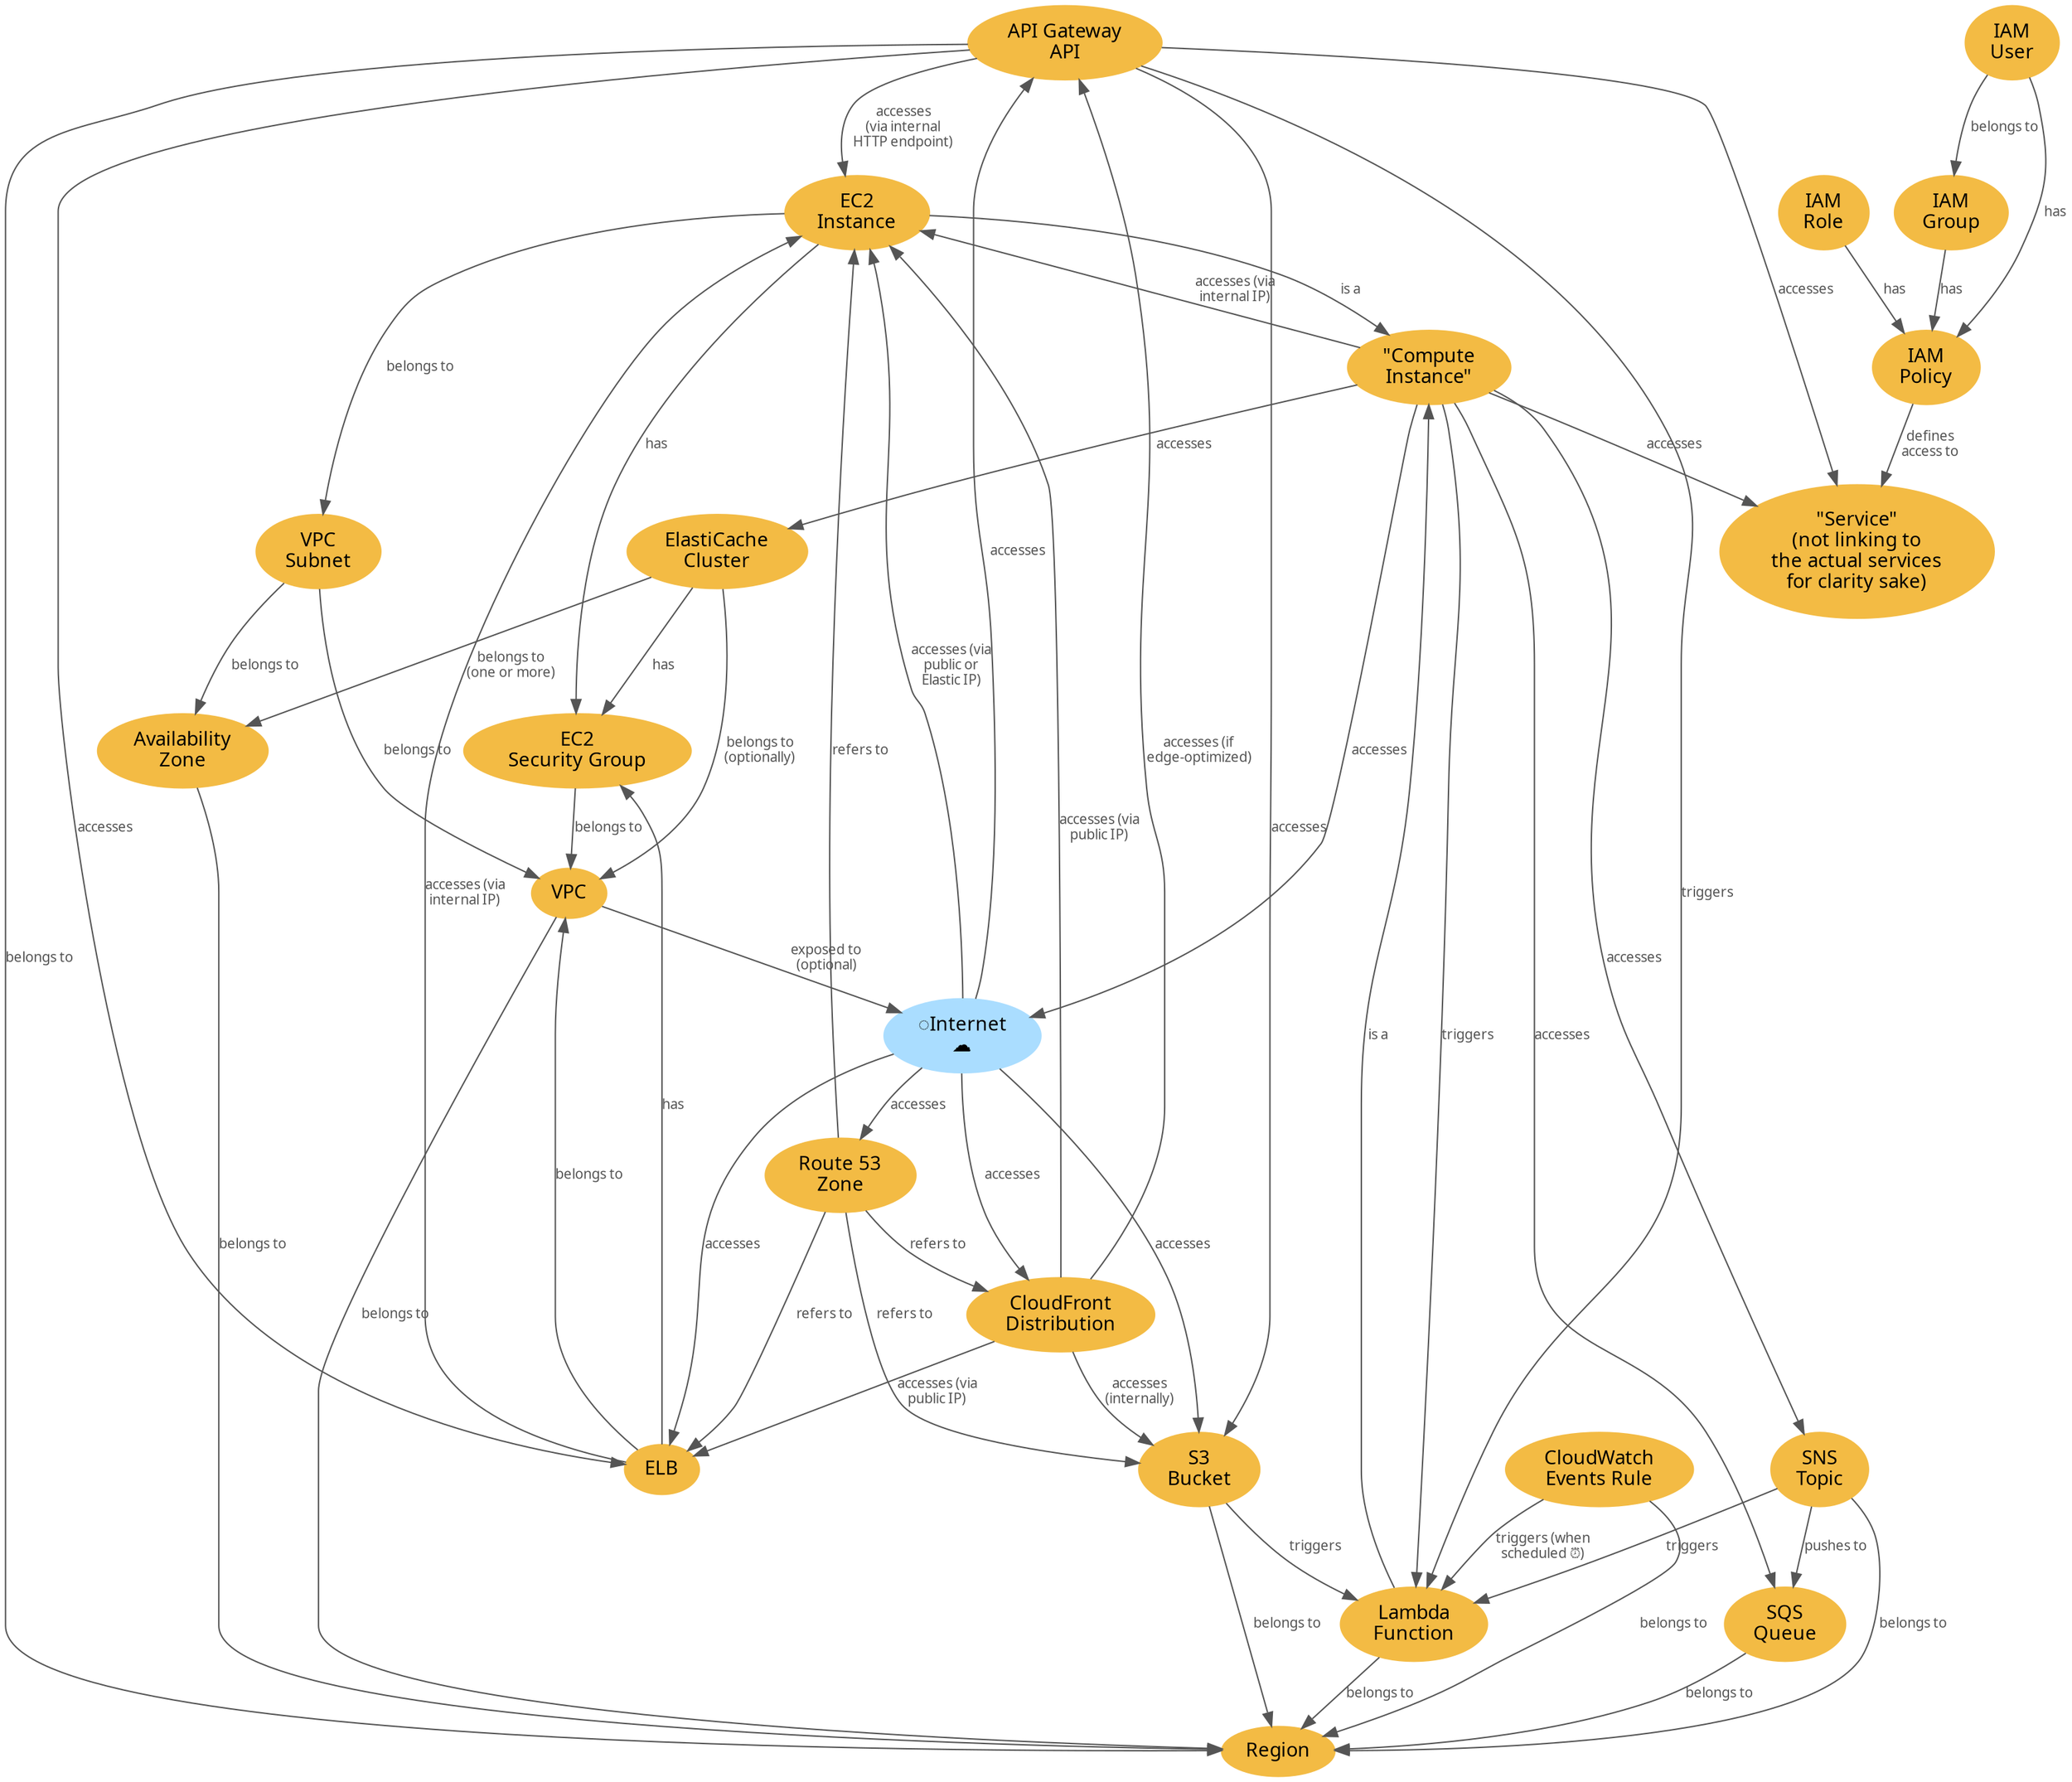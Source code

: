 digraph {
  node [style="filled", color="#F3BB44", fontname="Roboto Mono"]
  edge [fontsize=10, color="#555555", fontname="Roboto Mono", fontcolor="#555555"]
  
  api_gateway_api [label="API Gateway\nAPI"]
  api_gateway_api -> ec2_instance [label="accesses\n(via internal\nHTTP endpoint)"]
  api_gateway_api -> elb [label="accesses"]
  api_gateway_api -> lambda_function [label="triggers"]
  api_gateway_api -> region [label="belongs to"]
  api_gateway_api -> s3_bucket [label="accesses"]
  api_gateway_api -> service [label="accesses"]

  availability_zone [label="Availability\nZone"]
  availability_zone -> region [label="belongs to"]

  cloudfront_distribution [label="CloudFront\nDistribution"]
  cloudfront_distribution -> api_gateway_api [label="accesses (if\nedge-optimized)"]
  cloudfront_distribution -> ec2_instance [label="accesses (via\npublic IP)"]
  cloudfront_distribution -> elb [label="accesses (via\npublic IP)"]
  cloudfront_distribution -> s3_bucket [label="accesses\n(internally)"]

  cloudwatch_events_rule [label="CloudWatch\nEvents Rule"]
  cloudwatch_events_rule -> lambda_function [label="triggers (when\nscheduled ⏰)"]
  cloudwatch_events_rule -> region [label="belongs to"]

  compute_instance [label = "\"Compute\nInstance\""]
  compute_instance -> ec2_instance [label="accesses (via\ninternal IP)"]
  compute_instance -> elasticache_cluster [label="accesses"]
  compute_instance -> internet [label="accesses"]
  compute_instance -> lambda_function [label="triggers"]
  compute_instance -> service [label="accesses"]
  compute_instance -> sns_topic [label="accesses"]
  compute_instance -> sqs_queue [label="accesses"]

  ec2_instance [label="EC2\nInstance"]
  ec2_instance -> compute_instance [label="is a"]
  ec2_instance -> ec2_security_group [label="has"]
  ec2_instance -> vpc_subnet [label="belongs to"]

  ec2_security_group [label="EC2\nSecurity Group"]
  ec2_security_group -> vpc [label="belongs to"]

  elb [label="ELB"]
  elb -> ec2_instance [label="accesses (via\ninternal IP)"]
  elb -> ec2_security_group [label="has"]
  elb -> vpc [label="belongs to"]

  elasticache_cluster [label="ElastiCache\nCluster"]
  elasticache_cluster -> availability_zone [label="belongs to\n(one or more)"]
  elasticache_cluster -> ec2_security_group [label="has"]
  elasticache_cluster -> vpc [label="belongs to\n(optionally)"]

  iam_group [label="IAM\nGroup"]
  iam_group -> iam_policy [label="has"]

  iam_policy [label="IAM\nPolicy"]
  iam_policy -> service [label="defines\naccess to"]

  iam_role [label="IAM\nRole"]
  iam_role -> iam_policy [label="has"]

  iam_user [label="IAM\nUser"]
  iam_user -> iam_group [label="belongs to"]
  iam_user -> iam_policy [label="has"]

  internet [label="️️Internet\n☁️", color="#aaddff", style="filled"]
  internet -> api_gateway_api [label="accesses"]
  internet -> cloudfront_distribution [label="accesses"]
  internet -> ec2_instance [label="accesses (via\npublic or\nElastic IP)"]
  internet -> elb [label="accesses"]
  internet -> route_53_zone [label="accesses"]
  internet -> s3_bucket [label="accesses"]

  lambda_function [label="Lambda\nFunction"]
  lambda_function -> compute_instance [label="is a"]
  lambda_function -> region [label="belongs to"]

  region [label="Region"]

  route_53_zone [label="Route 53\nZone"]
  route_53_zone -> cloudfront_distribution [label="refers to"]
  route_53_zone -> ec2_instance [label="refers to"]
  route_53_zone -> elb [label="refers to"]
  route_53_zone -> s3_bucket [label="refers to"]

  s3_bucket [label="S3\nBucket"]
  s3_bucket -> lambda_function [label="triggers"]
  s3_bucket -> region [label="belongs to"]

  service [label="\"Service\"\n(not linking to\nthe actual services\nfor clarity sake)"]

  sns_topic [label="SNS\nTopic"]
  sns_topic -> lambda_function [label="triggers"]
  sns_topic -> region [label="belongs to"]
  sns_topic -> sqs_queue [label="pushes to"]

  sqs_queue [label="SQS\nQueue"]
  sqs_queue -> region [label="belongs to"]

  vpc [label="VPC"]
  vpc -> internet [label="exposed to\n(optional)"]
  vpc -> region [label="belongs to"]

  vpc_subnet [label="VPC\nSubnet"]
  vpc_subnet -> availability_zone [label="belongs to"]
  vpc_subnet -> vpc [label="belongs to"]
}